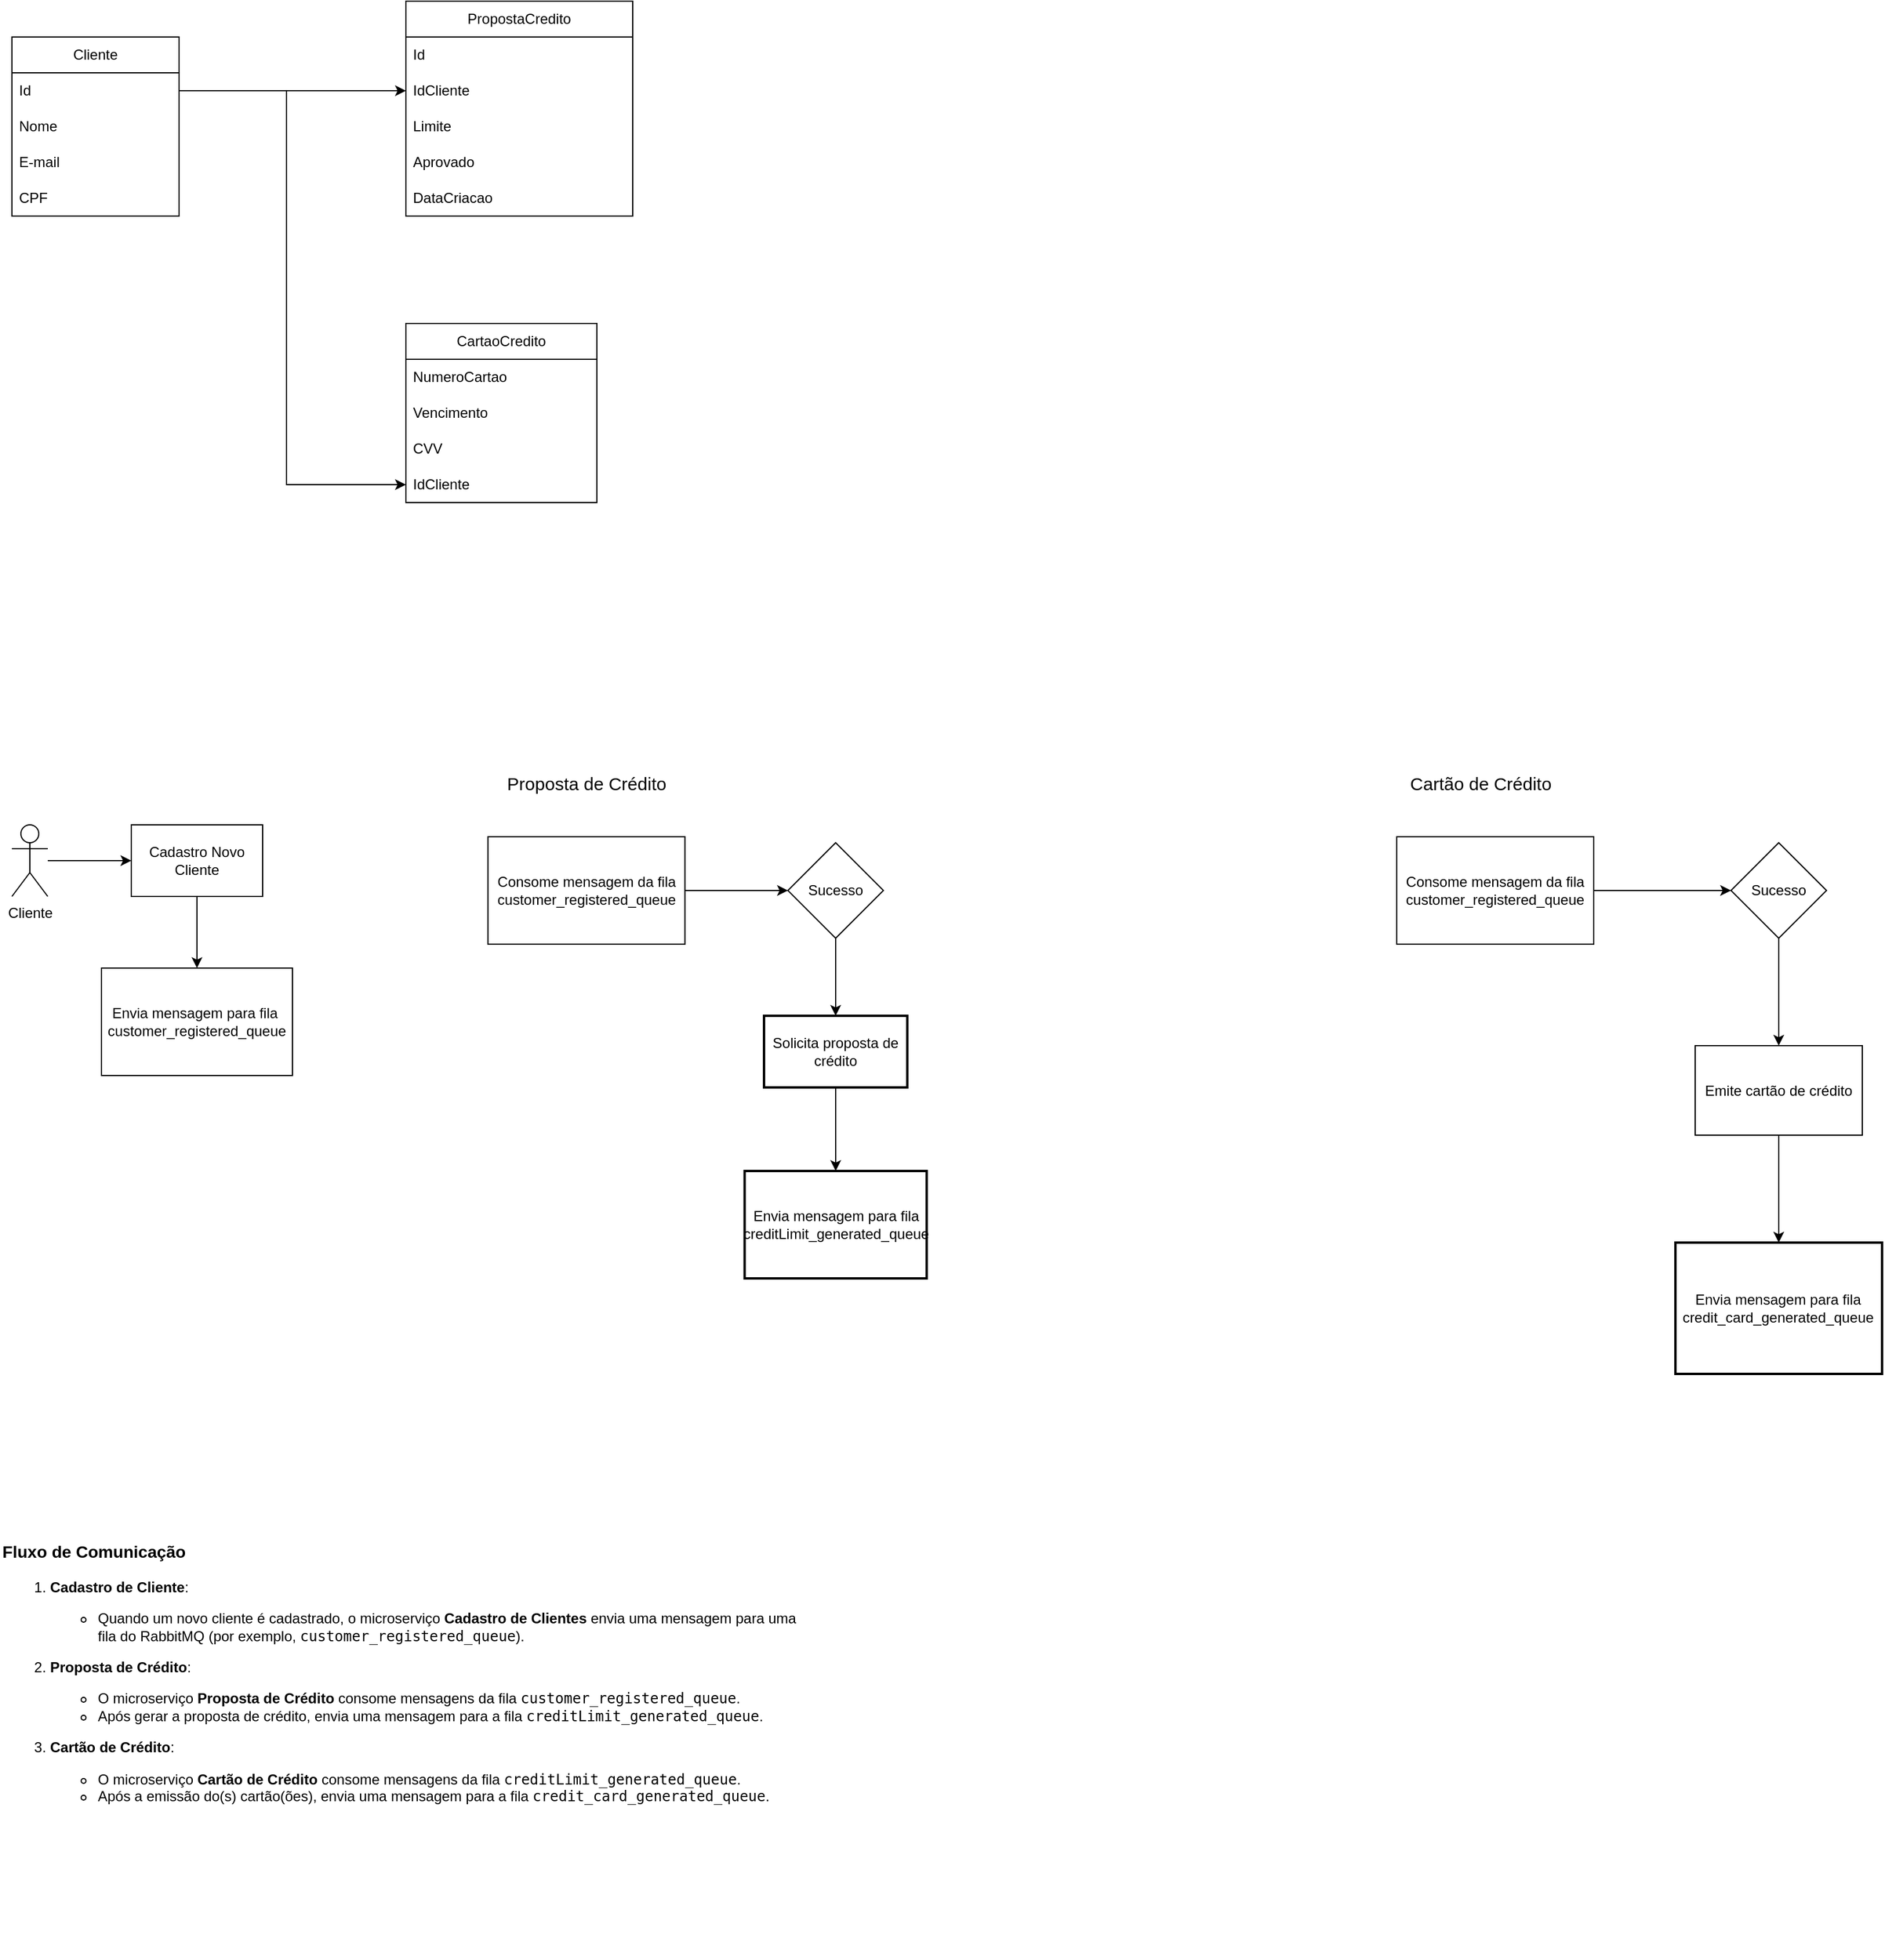 <mxfile version="24.6.5" type="github">
  <diagram name="Página-1" id="kxw706e_lVqUMvJ54Nke">
    <mxGraphModel dx="1047" dy="596" grid="1" gridSize="10" guides="1" tooltips="1" connect="1" arrows="1" fold="1" page="1" pageScale="1" pageWidth="3300" pageHeight="4681" math="0" shadow="0">
      <root>
        <mxCell id="0" />
        <mxCell id="1" parent="0" />
        <mxCell id="7IVnwnWDkIYmJTcqtTQx-1" value="Cliente" style="swimlane;fontStyle=0;childLayout=stackLayout;horizontal=1;startSize=30;horizontalStack=0;resizeParent=1;resizeParentMax=0;resizeLast=0;collapsible=1;marginBottom=0;whiteSpace=wrap;html=1;" vertex="1" parent="1">
          <mxGeometry x="70" y="120" width="140" height="150" as="geometry">
            <mxRectangle x="70" y="120" width="80" height="30" as="alternateBounds" />
          </mxGeometry>
        </mxCell>
        <mxCell id="7IVnwnWDkIYmJTcqtTQx-2" value="Id" style="text;strokeColor=none;fillColor=none;align=left;verticalAlign=middle;spacingLeft=4;spacingRight=4;overflow=hidden;points=[[0,0.5],[1,0.5]];portConstraint=eastwest;rotatable=0;whiteSpace=wrap;html=1;" vertex="1" parent="7IVnwnWDkIYmJTcqtTQx-1">
          <mxGeometry y="30" width="140" height="30" as="geometry" />
        </mxCell>
        <mxCell id="7IVnwnWDkIYmJTcqtTQx-3" value="Nome" style="text;strokeColor=none;fillColor=none;align=left;verticalAlign=middle;spacingLeft=4;spacingRight=4;overflow=hidden;points=[[0,0.5],[1,0.5]];portConstraint=eastwest;rotatable=0;whiteSpace=wrap;html=1;" vertex="1" parent="7IVnwnWDkIYmJTcqtTQx-1">
          <mxGeometry y="60" width="140" height="30" as="geometry" />
        </mxCell>
        <mxCell id="7IVnwnWDkIYmJTcqtTQx-4" value="E-mail" style="text;strokeColor=none;fillColor=none;align=left;verticalAlign=middle;spacingLeft=4;spacingRight=4;overflow=hidden;points=[[0,0.5],[1,0.5]];portConstraint=eastwest;rotatable=0;whiteSpace=wrap;html=1;" vertex="1" parent="7IVnwnWDkIYmJTcqtTQx-1">
          <mxGeometry y="90" width="140" height="30" as="geometry" />
        </mxCell>
        <mxCell id="7IVnwnWDkIYmJTcqtTQx-6" value="CPF" style="text;strokeColor=none;fillColor=none;align=left;verticalAlign=middle;spacingLeft=4;spacingRight=4;overflow=hidden;points=[[0,0.5],[1,0.5]];portConstraint=eastwest;rotatable=0;whiteSpace=wrap;html=1;" vertex="1" parent="7IVnwnWDkIYmJTcqtTQx-1">
          <mxGeometry y="120" width="140" height="30" as="geometry" />
        </mxCell>
        <mxCell id="7IVnwnWDkIYmJTcqtTQx-8" value="PropostaCredito" style="swimlane;fontStyle=0;childLayout=stackLayout;horizontal=1;startSize=30;horizontalStack=0;resizeParent=1;resizeParentMax=0;resizeLast=0;collapsible=1;marginBottom=0;whiteSpace=wrap;html=1;" vertex="1" parent="1">
          <mxGeometry x="400" y="90" width="190" height="180" as="geometry" />
        </mxCell>
        <mxCell id="7IVnwnWDkIYmJTcqtTQx-9" value="Id" style="text;strokeColor=none;fillColor=none;align=left;verticalAlign=middle;spacingLeft=4;spacingRight=4;overflow=hidden;points=[[0,0.5],[1,0.5]];portConstraint=eastwest;rotatable=0;whiteSpace=wrap;html=1;" vertex="1" parent="7IVnwnWDkIYmJTcqtTQx-8">
          <mxGeometry y="30" width="190" height="30" as="geometry" />
        </mxCell>
        <mxCell id="7IVnwnWDkIYmJTcqtTQx-14" value="IdCliente" style="text;strokeColor=none;fillColor=none;align=left;verticalAlign=middle;spacingLeft=4;spacingRight=4;overflow=hidden;points=[[0,0.5],[1,0.5]];portConstraint=eastwest;rotatable=0;whiteSpace=wrap;html=1;" vertex="1" parent="7IVnwnWDkIYmJTcqtTQx-8">
          <mxGeometry y="60" width="190" height="30" as="geometry" />
        </mxCell>
        <mxCell id="7IVnwnWDkIYmJTcqtTQx-10" value="Limite" style="text;strokeColor=none;fillColor=none;align=left;verticalAlign=middle;spacingLeft=4;spacingRight=4;overflow=hidden;points=[[0,0.5],[1,0.5]];portConstraint=eastwest;rotatable=0;whiteSpace=wrap;html=1;" vertex="1" parent="7IVnwnWDkIYmJTcqtTQx-8">
          <mxGeometry y="90" width="190" height="30" as="geometry" />
        </mxCell>
        <mxCell id="7IVnwnWDkIYmJTcqtTQx-74" value="Aprovado" style="text;strokeColor=none;fillColor=none;align=left;verticalAlign=middle;spacingLeft=4;spacingRight=4;overflow=hidden;points=[[0,0.5],[1,0.5]];portConstraint=eastwest;rotatable=0;whiteSpace=wrap;html=1;" vertex="1" parent="7IVnwnWDkIYmJTcqtTQx-8">
          <mxGeometry y="120" width="190" height="30" as="geometry" />
        </mxCell>
        <mxCell id="7IVnwnWDkIYmJTcqtTQx-13" value="DataCriacao" style="text;strokeColor=none;fillColor=none;align=left;verticalAlign=middle;spacingLeft=4;spacingRight=4;overflow=hidden;points=[[0,0.5],[1,0.5]];portConstraint=eastwest;rotatable=0;whiteSpace=wrap;html=1;" vertex="1" parent="7IVnwnWDkIYmJTcqtTQx-8">
          <mxGeometry y="150" width="190" height="30" as="geometry" />
        </mxCell>
        <mxCell id="7IVnwnWDkIYmJTcqtTQx-15" style="edgeStyle=orthogonalEdgeStyle;rounded=0;orthogonalLoop=1;jettySize=auto;html=1;exitX=1;exitY=0.5;exitDx=0;exitDy=0;" edge="1" parent="1" source="7IVnwnWDkIYmJTcqtTQx-2" target="7IVnwnWDkIYmJTcqtTQx-14">
          <mxGeometry relative="1" as="geometry" />
        </mxCell>
        <mxCell id="7IVnwnWDkIYmJTcqtTQx-23" value="CartaoCredito" style="swimlane;fontStyle=0;childLayout=stackLayout;horizontal=1;startSize=30;horizontalStack=0;resizeParent=1;resizeParentMax=0;resizeLast=0;collapsible=1;marginBottom=0;whiteSpace=wrap;html=1;" vertex="1" parent="1">
          <mxGeometry x="400" y="360" width="160" height="150" as="geometry" />
        </mxCell>
        <mxCell id="7IVnwnWDkIYmJTcqtTQx-24" value="NumeroCartao" style="text;strokeColor=none;fillColor=none;align=left;verticalAlign=middle;spacingLeft=4;spacingRight=4;overflow=hidden;points=[[0,0.5],[1,0.5]];portConstraint=eastwest;rotatable=0;whiteSpace=wrap;html=1;" vertex="1" parent="7IVnwnWDkIYmJTcqtTQx-23">
          <mxGeometry y="30" width="160" height="30" as="geometry" />
        </mxCell>
        <mxCell id="7IVnwnWDkIYmJTcqtTQx-25" value="Vencimento" style="text;strokeColor=none;fillColor=none;align=left;verticalAlign=middle;spacingLeft=4;spacingRight=4;overflow=hidden;points=[[0,0.5],[1,0.5]];portConstraint=eastwest;rotatable=0;whiteSpace=wrap;html=1;" vertex="1" parent="7IVnwnWDkIYmJTcqtTQx-23">
          <mxGeometry y="60" width="160" height="30" as="geometry" />
        </mxCell>
        <mxCell id="7IVnwnWDkIYmJTcqtTQx-26" value="CVV" style="text;strokeColor=none;fillColor=none;align=left;verticalAlign=middle;spacingLeft=4;spacingRight=4;overflow=hidden;points=[[0,0.5],[1,0.5]];portConstraint=eastwest;rotatable=0;whiteSpace=wrap;html=1;" vertex="1" parent="7IVnwnWDkIYmJTcqtTQx-23">
          <mxGeometry y="90" width="160" height="30" as="geometry" />
        </mxCell>
        <mxCell id="7IVnwnWDkIYmJTcqtTQx-27" value="IdCliente" style="text;strokeColor=none;fillColor=none;align=left;verticalAlign=middle;spacingLeft=4;spacingRight=4;overflow=hidden;points=[[0,0.5],[1,0.5]];portConstraint=eastwest;rotatable=0;whiteSpace=wrap;html=1;" vertex="1" parent="7IVnwnWDkIYmJTcqtTQx-23">
          <mxGeometry y="120" width="160" height="30" as="geometry" />
        </mxCell>
        <mxCell id="7IVnwnWDkIYmJTcqtTQx-29" style="edgeStyle=orthogonalEdgeStyle;rounded=0;orthogonalLoop=1;jettySize=auto;html=1;entryX=0;entryY=0.5;entryDx=0;entryDy=0;" edge="1" parent="1" target="7IVnwnWDkIYmJTcqtTQx-27">
          <mxGeometry relative="1" as="geometry">
            <mxPoint x="210" y="165" as="sourcePoint" />
            <mxPoint x="410" y="525" as="targetPoint" />
            <Array as="points">
              <mxPoint x="300" y="165" />
              <mxPoint x="300" y="495" />
            </Array>
          </mxGeometry>
        </mxCell>
        <mxCell id="7IVnwnWDkIYmJTcqtTQx-37" style="edgeStyle=orthogonalEdgeStyle;rounded=0;orthogonalLoop=1;jettySize=auto;html=1;entryX=0;entryY=0.5;entryDx=0;entryDy=0;" edge="1" parent="1" source="7IVnwnWDkIYmJTcqtTQx-30" target="7IVnwnWDkIYmJTcqtTQx-33">
          <mxGeometry relative="1" as="geometry" />
        </mxCell>
        <mxCell id="7IVnwnWDkIYmJTcqtTQx-30" value="Cliente" style="shape=umlActor;verticalLabelPosition=bottom;verticalAlign=top;html=1;" vertex="1" parent="1">
          <mxGeometry x="70" y="780" width="30" height="60" as="geometry" />
        </mxCell>
        <mxCell id="7IVnwnWDkIYmJTcqtTQx-38" style="edgeStyle=orthogonalEdgeStyle;rounded=0;orthogonalLoop=1;jettySize=auto;html=1;" edge="1" parent="1" source="7IVnwnWDkIYmJTcqtTQx-33" target="7IVnwnWDkIYmJTcqtTQx-34">
          <mxGeometry relative="1" as="geometry" />
        </mxCell>
        <mxCell id="7IVnwnWDkIYmJTcqtTQx-33" value="Cadastro Novo Cliente" style="html=1;whiteSpace=wrap;" vertex="1" parent="1">
          <mxGeometry x="170" y="780" width="110" height="60" as="geometry" />
        </mxCell>
        <mxCell id="7IVnwnWDkIYmJTcqtTQx-34" value="Envia mensagem para fila&amp;nbsp;&lt;div&gt;customer_registered_queue&lt;/div&gt;" style="html=1;whiteSpace=wrap;" vertex="1" parent="1">
          <mxGeometry x="145" y="900" width="160" height="90" as="geometry" />
        </mxCell>
        <mxCell id="7IVnwnWDkIYmJTcqtTQx-51" value="" style="edgeStyle=orthogonalEdgeStyle;rounded=0;orthogonalLoop=1;jettySize=auto;html=1;" edge="1" parent="1" source="7IVnwnWDkIYmJTcqtTQx-42" target="7IVnwnWDkIYmJTcqtTQx-50">
          <mxGeometry relative="1" as="geometry" />
        </mxCell>
        <mxCell id="7IVnwnWDkIYmJTcqtTQx-42" value="Solicita proposta de crédito" style="whiteSpace=wrap;html=1;strokeWidth=2;" vertex="1" parent="1">
          <mxGeometry x="700" y="940" width="120" height="60" as="geometry" />
        </mxCell>
        <mxCell id="7IVnwnWDkIYmJTcqtTQx-47" value="" style="edgeStyle=orthogonalEdgeStyle;rounded=0;orthogonalLoop=1;jettySize=auto;html=1;" edge="1" parent="1" source="7IVnwnWDkIYmJTcqtTQx-44" target="7IVnwnWDkIYmJTcqtTQx-46">
          <mxGeometry relative="1" as="geometry" />
        </mxCell>
        <mxCell id="7IVnwnWDkIYmJTcqtTQx-44" value="Consome mensagem da fila&lt;div&gt;customer_registered_queue&lt;/div&gt;" style="whiteSpace=wrap;html=1;" vertex="1" parent="1">
          <mxGeometry x="468.75" y="790" width="165" height="90" as="geometry" />
        </mxCell>
        <mxCell id="7IVnwnWDkIYmJTcqtTQx-49" style="edgeStyle=orthogonalEdgeStyle;rounded=0;orthogonalLoop=1;jettySize=auto;html=1;entryX=0.5;entryY=0;entryDx=0;entryDy=0;" edge="1" parent="1" source="7IVnwnWDkIYmJTcqtTQx-46" target="7IVnwnWDkIYmJTcqtTQx-42">
          <mxGeometry relative="1" as="geometry" />
        </mxCell>
        <mxCell id="7IVnwnWDkIYmJTcqtTQx-46" value="Sucesso" style="rhombus;whiteSpace=wrap;html=1;" vertex="1" parent="1">
          <mxGeometry x="720" y="795" width="80" height="80" as="geometry" />
        </mxCell>
        <mxCell id="7IVnwnWDkIYmJTcqtTQx-50" value="Envia mensagem para fila&lt;div&gt;creditLimit_generated_queue&lt;/div&gt;" style="whiteSpace=wrap;html=1;strokeWidth=2;" vertex="1" parent="1">
          <mxGeometry x="683.75" y="1070" width="152.5" height="90" as="geometry" />
        </mxCell>
        <mxCell id="7IVnwnWDkIYmJTcqtTQx-52" value="Proposta de Crédito" style="text;html=1;align=center;verticalAlign=middle;resizable=0;points=[];autosize=1;strokeColor=none;fillColor=none;strokeWidth=2;fontSize=15;" vertex="1" parent="1">
          <mxGeometry x="471.25" y="730" width="160" height="30" as="geometry" />
        </mxCell>
        <mxCell id="7IVnwnWDkIYmJTcqtTQx-62" value="Cartão de Crédito" style="text;html=1;align=center;verticalAlign=middle;resizable=0;points=[];autosize=1;strokeColor=none;fillColor=none;strokeWidth=2;fontSize=15;" vertex="1" parent="1">
          <mxGeometry x="1230" y="730" width="140" height="30" as="geometry" />
        </mxCell>
        <mxCell id="7IVnwnWDkIYmJTcqtTQx-65" style="edgeStyle=orthogonalEdgeStyle;rounded=0;orthogonalLoop=1;jettySize=auto;html=1;entryX=0;entryY=0.5;entryDx=0;entryDy=0;" edge="1" parent="1" source="7IVnwnWDkIYmJTcqtTQx-63" target="7IVnwnWDkIYmJTcqtTQx-64">
          <mxGeometry relative="1" as="geometry" />
        </mxCell>
        <mxCell id="7IVnwnWDkIYmJTcqtTQx-63" value="Consome mensagem da fila&lt;div&gt;customer_registered_queue&lt;/div&gt;" style="whiteSpace=wrap;html=1;" vertex="1" parent="1">
          <mxGeometry x="1230" y="790" width="165" height="90" as="geometry" />
        </mxCell>
        <mxCell id="7IVnwnWDkIYmJTcqtTQx-67" value="" style="edgeStyle=orthogonalEdgeStyle;rounded=0;orthogonalLoop=1;jettySize=auto;html=1;" edge="1" parent="1" source="7IVnwnWDkIYmJTcqtTQx-64" target="7IVnwnWDkIYmJTcqtTQx-66">
          <mxGeometry relative="1" as="geometry" />
        </mxCell>
        <mxCell id="7IVnwnWDkIYmJTcqtTQx-64" value="Sucesso" style="rhombus;whiteSpace=wrap;html=1;" vertex="1" parent="1">
          <mxGeometry x="1510" y="795" width="80" height="80" as="geometry" />
        </mxCell>
        <mxCell id="7IVnwnWDkIYmJTcqtTQx-69" style="edgeStyle=orthogonalEdgeStyle;rounded=0;orthogonalLoop=1;jettySize=auto;html=1;entryX=0.5;entryY=0;entryDx=0;entryDy=0;" edge="1" parent="1" source="7IVnwnWDkIYmJTcqtTQx-66" target="7IVnwnWDkIYmJTcqtTQx-68">
          <mxGeometry relative="1" as="geometry" />
        </mxCell>
        <mxCell id="7IVnwnWDkIYmJTcqtTQx-66" value="Emite cartão de crédito" style="whiteSpace=wrap;html=1;" vertex="1" parent="1">
          <mxGeometry x="1480" y="965" width="140" height="75" as="geometry" />
        </mxCell>
        <mxCell id="7IVnwnWDkIYmJTcqtTQx-68" value="Envia mensagem para fila&lt;div&gt;credit_card_generated_queue&lt;/div&gt;" style="whiteSpace=wrap;html=1;strokeWidth=2;" vertex="1" parent="1">
          <mxGeometry x="1463.44" y="1130" width="173.12" height="110" as="geometry" />
        </mxCell>
        <mxCell id="7IVnwnWDkIYmJTcqtTQx-75" value="&lt;h3&gt;Fluxo de Comunicação&lt;/h3&gt;&lt;ol&gt;&lt;li&gt;&lt;p&gt;&lt;strong&gt;Cadastro de Cliente&lt;/strong&gt;:&lt;/p&gt;&lt;ul&gt;&lt;li&gt;Quando um novo cliente é cadastrado, o microserviço &lt;strong&gt;Cadastro de Clientes&lt;/strong&gt; envia uma mensagem para uma fila do RabbitMQ (por exemplo, &lt;code&gt;customer_registered_queue&lt;/code&gt;).&lt;/li&gt;&lt;/ul&gt;&lt;/li&gt;&lt;li&gt;&lt;p&gt;&lt;strong&gt;Proposta de Crédito&lt;/strong&gt;:&lt;/p&gt;&lt;ul&gt;&lt;li&gt;O microserviço &lt;strong&gt;Proposta de Crédito&lt;/strong&gt; consome mensagens da fila &lt;code&gt;customer_registered_queue&lt;/code&gt;.&lt;/li&gt;&lt;li&gt;Após gerar a proposta de crédito, envia uma mensagem para a fila &lt;code&gt;creditLimit_generated_queue&lt;/code&gt;.&lt;/li&gt;&lt;/ul&gt;&lt;/li&gt;&lt;li&gt;&lt;p&gt;&lt;strong&gt;Cartão de Crédito&lt;/strong&gt;:&lt;/p&gt;&lt;ul&gt;&lt;li&gt;O microserviço &lt;strong&gt;Cartão de Crédito&lt;/strong&gt; consome mensagens da fila&amp;nbsp;&lt;span style=&quot;font-family: monospace;&quot;&gt;creditLimit_generated_queue&lt;/span&gt;.&lt;/li&gt;&lt;li&gt;Após a emissão do(s) cartão(ões), envia uma mensagem para a fila &lt;code&gt;credit_card_generated_queue&lt;/code&gt;.&lt;/li&gt;&lt;/ul&gt;&lt;/li&gt;&lt;/ol&gt;" style="text;whiteSpace=wrap;html=1;" vertex="1" parent="1">
          <mxGeometry x="60" y="1360" width="670" height="370" as="geometry" />
        </mxCell>
      </root>
    </mxGraphModel>
  </diagram>
</mxfile>

